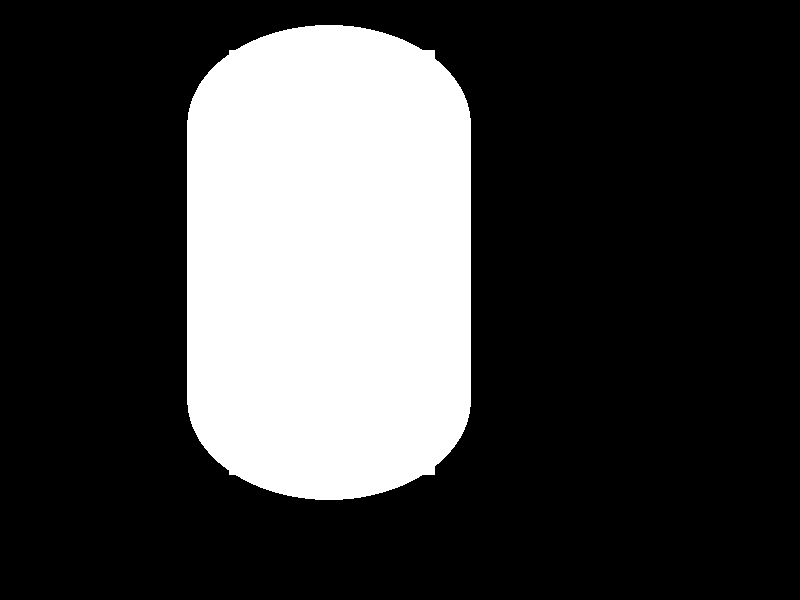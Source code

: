 #include "colors.inc"
#include "stones.inc"

light_source { <-50, 100, -100> color White}

camera {
    orthographic
    location <10,65,-60>
    look_at <10,5,0>
}

box {
    <-14.142,-15,-15>
    <15,15,40>
    texture {
        pigment { White }
    }
}

cylinder {
    <0,0,-15>
    <0,0,40>
    20
    open
    texture {
        pigment { White transmit 0.8 }
    }
}